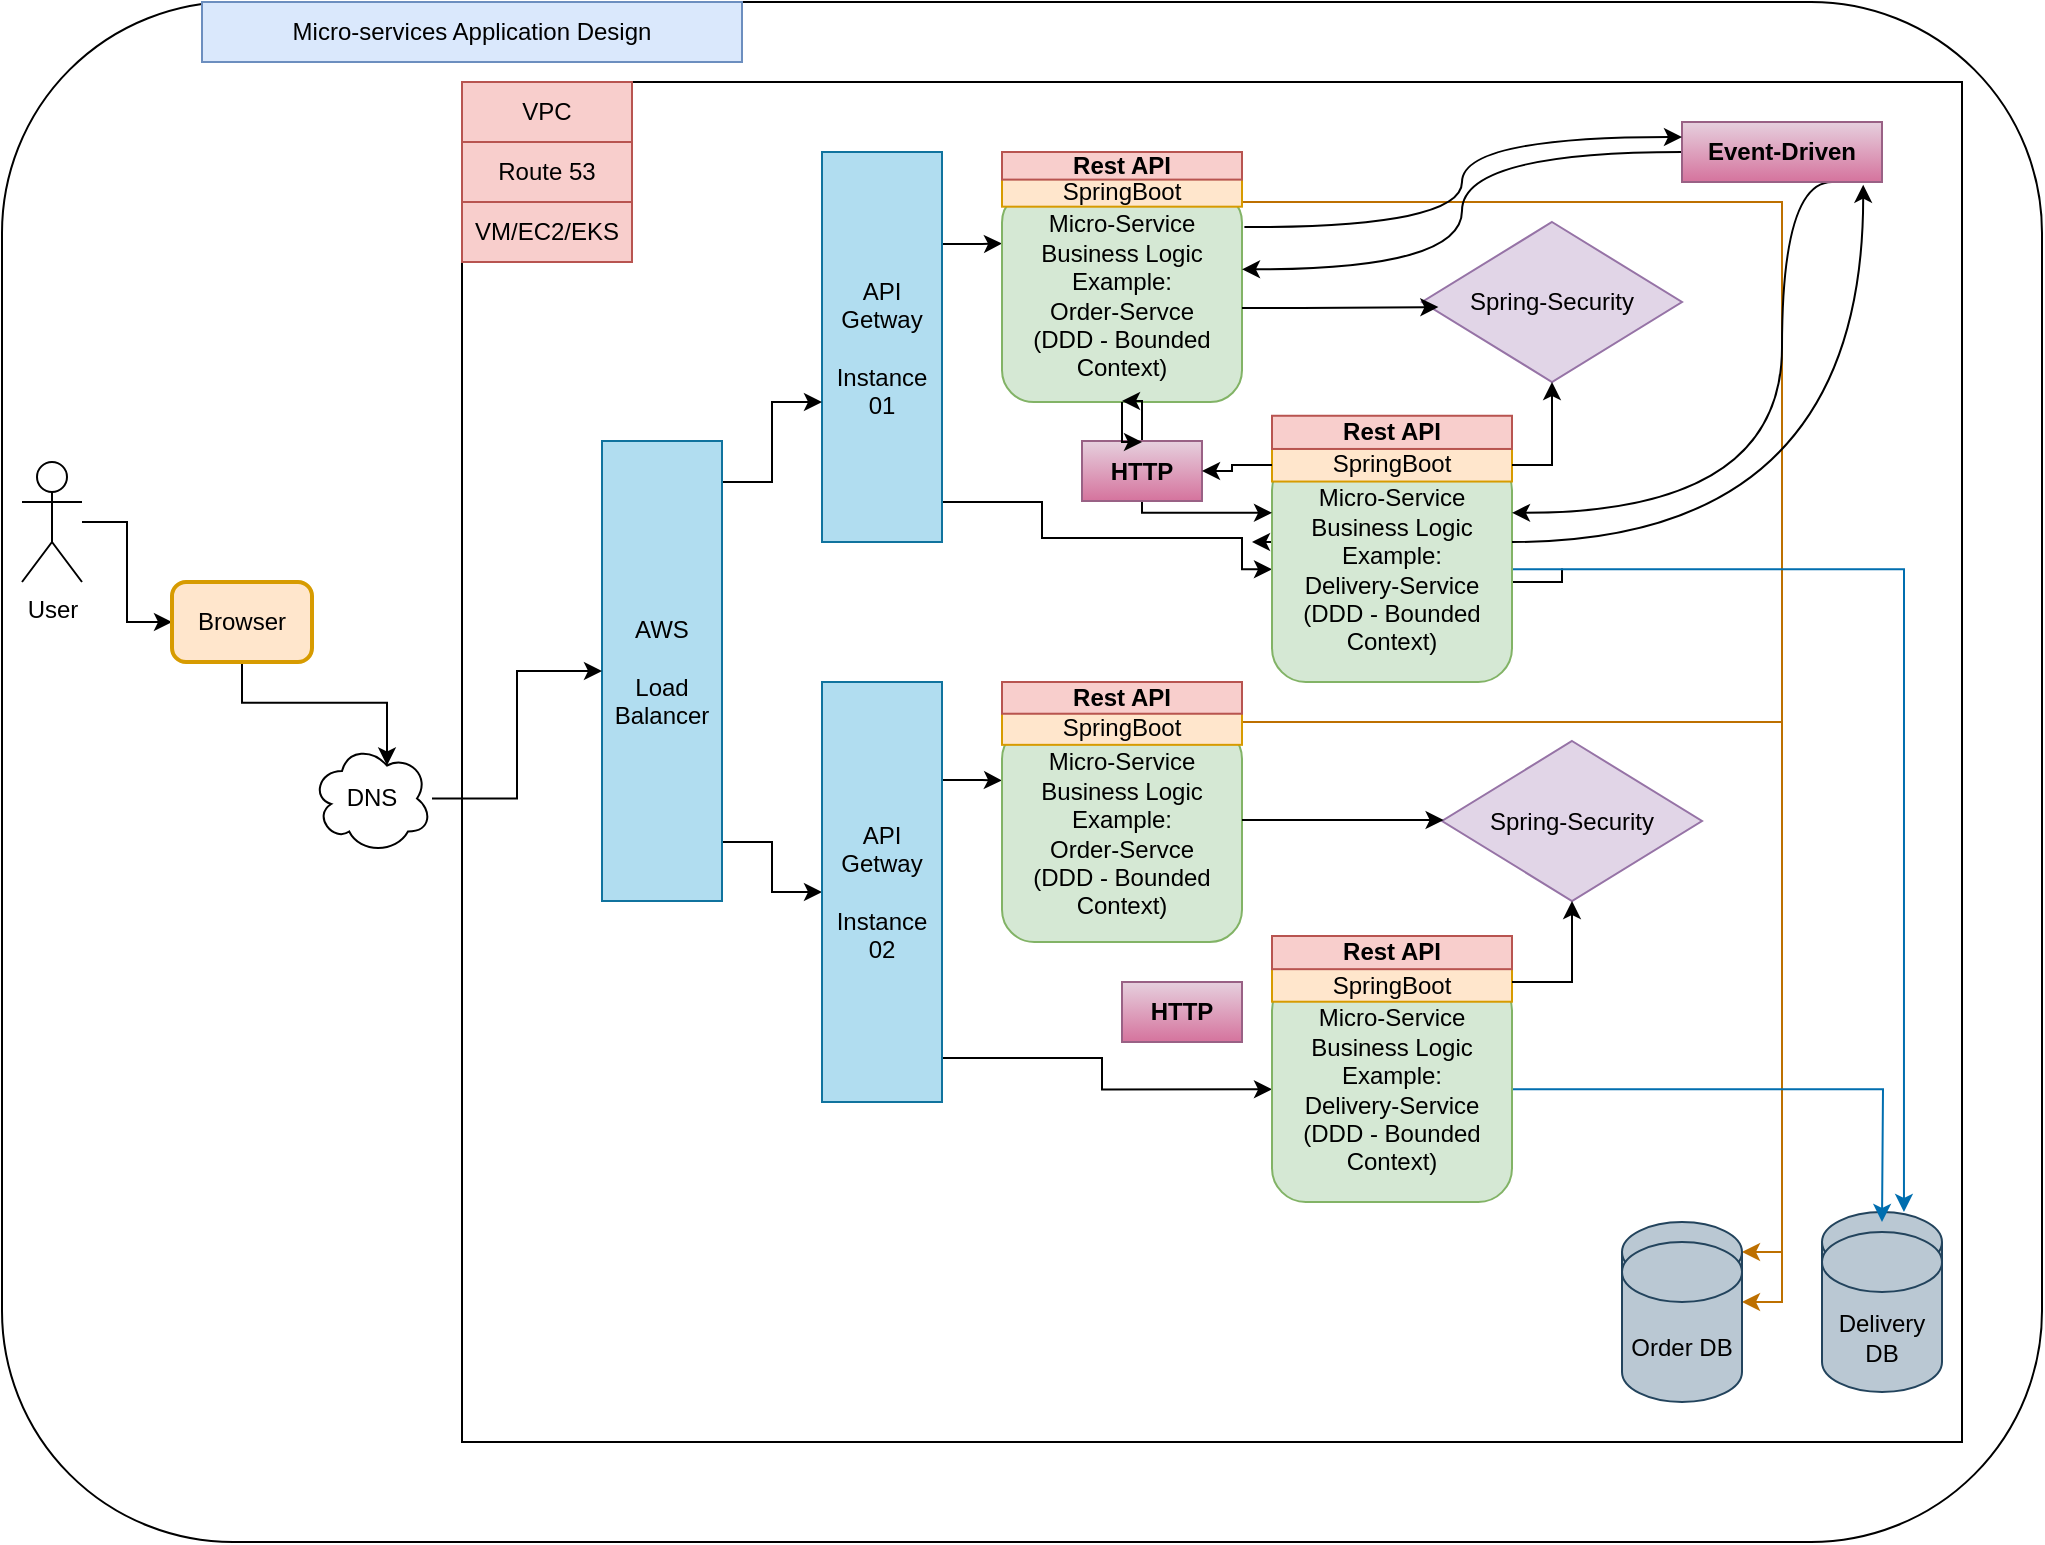<mxfile version="15.4.1" type="github" pages="2">
  <diagram id="8gxPcVhyWFga_-ock5Uq" name="Page-1">
    <mxGraphModel dx="1770" dy="461" grid="1" gridSize="10" guides="1" tooltips="1" connect="1" arrows="1" fold="1" page="1" pageScale="1" pageWidth="850" pageHeight="1100" math="0" shadow="0">
      <root>
        <mxCell id="0" />
        <mxCell id="1" parent="0" />
        <mxCell id="NmGWXquKxc6Ake-2fZ39-26" value="App DB" style="shape=cylinder3;whiteSpace=wrap;html=1;boundedLbl=1;backgroundOutline=1;size=15;fillColor=#bac8d3;strokeColor=#23445d;" vertex="1" parent="1">
          <mxGeometry x="700" y="630" width="60" height="80" as="geometry" />
        </mxCell>
        <mxCell id="V04dWPXA2Igl96lOC7Ne-37" value="" style="rounded=1;whiteSpace=wrap;html=1;" parent="1" vertex="1">
          <mxGeometry x="-210" y="30" width="1020" height="770" as="geometry" />
        </mxCell>
        <mxCell id="V04dWPXA2Igl96lOC7Ne-35" value="" style="rounded=0;whiteSpace=wrap;html=1;" parent="1" vertex="1">
          <mxGeometry x="20" y="70" width="750" height="680" as="geometry" />
        </mxCell>
        <mxCell id="V04dWPXA2Igl96lOC7Ne-36" value="VPC" style="text;html=1;strokeColor=#b85450;fillColor=#f8cecc;align=center;verticalAlign=middle;whiteSpace=wrap;rounded=0;" parent="1" vertex="1">
          <mxGeometry x="20" y="70" width="85" height="30" as="geometry" />
        </mxCell>
        <mxCell id="V04dWPXA2Igl96lOC7Ne-24" style="edgeStyle=orthogonalEdgeStyle;rounded=0;orthogonalLoop=1;jettySize=auto;html=1;entryX=0;entryY=0.5;entryDx=0;entryDy=0;" parent="1" target="V04dWPXA2Igl96lOC7Ne-7" edge="1">
          <mxGeometry relative="1" as="geometry">
            <mxPoint x="500" y="145" as="sourcePoint" />
          </mxGeometry>
        </mxCell>
        <mxCell id="NmGWXquKxc6Ake-2fZ39-38" style="edgeStyle=orthogonalEdgeStyle;rounded=0;orthogonalLoop=1;jettySize=auto;html=1;entryX=0;entryY=0.25;entryDx=0;entryDy=0;" edge="1" parent="1" source="V04dWPXA2Igl96lOC7Ne-5" target="NmGWXquKxc6Ake-2fZ39-48">
          <mxGeometry relative="1" as="geometry">
            <mxPoint x="285" y="145" as="targetPoint" />
            <Array as="points">
              <mxPoint x="280" y="151" />
              <mxPoint x="280" y="151" />
            </Array>
          </mxGeometry>
        </mxCell>
        <mxCell id="NmGWXquKxc6Ake-2fZ39-66" style="edgeStyle=orthogonalEdgeStyle;rounded=0;orthogonalLoop=1;jettySize=auto;html=1;entryX=0;entryY=0.5;entryDx=0;entryDy=0;" edge="1" parent="1" source="V04dWPXA2Igl96lOC7Ne-5" target="NmGWXquKxc6Ake-2fZ39-49">
          <mxGeometry relative="1" as="geometry">
            <Array as="points">
              <mxPoint x="310" y="280" />
              <mxPoint x="310" y="298" />
              <mxPoint x="410" y="298" />
              <mxPoint x="410" y="314" />
            </Array>
          </mxGeometry>
        </mxCell>
        <mxCell id="V04dWPXA2Igl96lOC7Ne-5" value="&lt;div&gt;API&lt;/div&gt;&lt;div&gt;Getway&lt;/div&gt;&lt;div&gt;&lt;br&gt;&lt;/div&gt;&lt;div&gt;Instance&lt;/div&gt;&lt;div&gt;01&lt;br&gt;&lt;/div&gt;" style="rounded=0;whiteSpace=wrap;html=1;fillColor=#b1ddf0;strokeColor=#10739e;" parent="1" vertex="1">
          <mxGeometry x="200" y="105" width="60" height="195" as="geometry" />
        </mxCell>
        <mxCell id="V04dWPXA2Igl96lOC7Ne-9" style="edgeStyle=orthogonalEdgeStyle;rounded=0;orthogonalLoop=1;jettySize=auto;html=1;entryX=0.5;entryY=0;entryDx=0;entryDy=0;" parent="1" source="V04dWPXA2Igl96lOC7Ne-7" edge="1">
          <mxGeometry relative="1" as="geometry">
            <Array as="points">
              <mxPoint x="570" y="80" />
              <mxPoint x="435" y="80" />
            </Array>
            <mxPoint x="435" y="105" as="targetPoint" />
          </mxGeometry>
        </mxCell>
        <mxCell id="NmGWXquKxc6Ake-2fZ39-30" style="edgeStyle=orthogonalEdgeStyle;rounded=0;orthogonalLoop=1;jettySize=auto;html=1;exitX=1;exitY=0;exitDx=0;exitDy=0;fillColor=#f0a30a;strokeColor=#BD7000;" edge="1" parent="1" source="NmGWXquKxc6Ake-2fZ39-48" target="NmGWXquKxc6Ake-2fZ39-7">
          <mxGeometry relative="1" as="geometry">
            <mxPoint x="430" y="130" as="sourcePoint" />
            <Array as="points">
              <mxPoint x="410" y="130" />
              <mxPoint x="680" y="130" />
              <mxPoint x="680" y="680" />
            </Array>
          </mxGeometry>
        </mxCell>
        <mxCell id="V04dWPXA2Igl96lOC7Ne-20" style="edgeStyle=orthogonalEdgeStyle;rounded=0;orthogonalLoop=1;jettySize=auto;html=1;entryX=0;entryY=0.5;entryDx=0;entryDy=0;" parent="1" source="V04dWPXA2Igl96lOC7Ne-14" edge="1">
          <mxGeometry relative="1" as="geometry">
            <mxPoint x="530" y="268.25" as="targetPoint" />
          </mxGeometry>
        </mxCell>
        <mxCell id="hri_NijtR724Ryg1L6hW-4" style="edgeStyle=orthogonalEdgeStyle;rounded=0;orthogonalLoop=1;jettySize=auto;html=1;entryX=0;entryY=0.5;entryDx=0;entryDy=0;" edge="1" parent="1" source="V04dWPXA2Igl96lOC7Ne-15">
          <mxGeometry relative="1" as="geometry">
            <mxPoint x="370" y="268.25" as="targetPoint" />
          </mxGeometry>
        </mxCell>
        <mxCell id="V04dWPXA2Igl96lOC7Ne-17" style="edgeStyle=orthogonalEdgeStyle;rounded=0;orthogonalLoop=1;jettySize=auto;html=1;entryX=0.5;entryY=1;entryDx=0;entryDy=0;" parent="1" target="V04dWPXA2Igl96lOC7Ne-14" edge="1">
          <mxGeometry relative="1" as="geometry">
            <Array as="points">
              <mxPoint x="570" y="320" />
              <mxPoint x="435" y="320" />
            </Array>
            <mxPoint x="415" y="300" as="targetPoint" />
            <mxPoint x="570" y="313.25" as="sourcePoint" />
          </mxGeometry>
        </mxCell>
        <mxCell id="NmGWXquKxc6Ake-2fZ39-32" style="edgeStyle=orthogonalEdgeStyle;rounded=0;orthogonalLoop=1;jettySize=auto;html=1;entryX=0.683;entryY=0;entryDx=0;entryDy=0;entryPerimeter=0;fillColor=#1ba1e2;strokeColor=#006EAF;" edge="1" parent="1" source="NmGWXquKxc6Ake-2fZ39-49" target="NmGWXquKxc6Ake-2fZ39-11">
          <mxGeometry relative="1" as="geometry">
            <mxPoint x="650" y="268.3" as="sourcePoint" />
            <mxPoint x="740" y="630" as="targetPoint" />
          </mxGeometry>
        </mxCell>
        <mxCell id="V04dWPXA2Igl96lOC7Ne-31" style="edgeStyle=orthogonalEdgeStyle;rounded=0;orthogonalLoop=1;jettySize=auto;html=1;entryX=0;entryY=0.5;entryDx=0;entryDy=0;" parent="1" source="V04dWPXA2Igl96lOC7Ne-27" target="V04dWPXA2Igl96lOC7Ne-28" edge="1">
          <mxGeometry relative="1" as="geometry" />
        </mxCell>
        <mxCell id="V04dWPXA2Igl96lOC7Ne-27" value="User" style="shape=umlActor;verticalLabelPosition=bottom;verticalAlign=top;html=1;outlineConnect=0;" parent="1" vertex="1">
          <mxGeometry x="-200" y="260" width="30" height="60" as="geometry" />
        </mxCell>
        <mxCell id="NmGWXquKxc6Ake-2fZ39-2" style="edgeStyle=orthogonalEdgeStyle;rounded=0;orthogonalLoop=1;jettySize=auto;html=1;entryX=0.625;entryY=0.2;entryDx=0;entryDy=0;entryPerimeter=0;" edge="1" parent="1" source="V04dWPXA2Igl96lOC7Ne-28" target="hri_NijtR724Ryg1L6hW-7">
          <mxGeometry relative="1" as="geometry" />
        </mxCell>
        <mxCell id="V04dWPXA2Igl96lOC7Ne-28" value="Browser" style="rounded=1;whiteSpace=wrap;html=1;absoluteArcSize=1;arcSize=14;strokeWidth=2;fillColor=#ffe6cc;strokeColor=#d79b00;" parent="1" vertex="1">
          <mxGeometry x="-125" y="320" width="70" height="40" as="geometry" />
        </mxCell>
        <mxCell id="V04dWPXA2Igl96lOC7Ne-38" value="Micro-services Application Design" style="text;html=1;strokeColor=#6c8ebf;fillColor=#dae8fc;align=center;verticalAlign=middle;whiteSpace=wrap;rounded=0;" parent="1" vertex="1">
          <mxGeometry x="-110" y="30" width="270" height="30" as="geometry" />
        </mxCell>
        <mxCell id="NmGWXquKxc6Ake-2fZ39-12" style="edgeStyle=orthogonalEdgeStyle;rounded=0;orthogonalLoop=1;jettySize=auto;html=1;" edge="1" parent="1" source="hri_NijtR724Ryg1L6hW-5" target="V04dWPXA2Igl96lOC7Ne-5">
          <mxGeometry relative="1" as="geometry">
            <Array as="points">
              <mxPoint x="175" y="270" />
              <mxPoint x="175" y="230" />
            </Array>
          </mxGeometry>
        </mxCell>
        <mxCell id="NmGWXquKxc6Ake-2fZ39-13" style="edgeStyle=orthogonalEdgeStyle;rounded=0;orthogonalLoop=1;jettySize=auto;html=1;entryX=0;entryY=0.5;entryDx=0;entryDy=0;" edge="1" parent="1" source="hri_NijtR724Ryg1L6hW-5" target="NmGWXquKxc6Ake-2fZ39-5">
          <mxGeometry relative="1" as="geometry">
            <Array as="points">
              <mxPoint x="175" y="450" />
              <mxPoint x="175" y="475" />
            </Array>
          </mxGeometry>
        </mxCell>
        <mxCell id="hri_NijtR724Ryg1L6hW-5" value="&lt;div&gt;AWS&lt;/div&gt;&lt;div&gt;&lt;br&gt;&lt;/div&gt;&lt;div&gt;Load&lt;/div&gt;Balancer" style="rounded=0;whiteSpace=wrap;html=1;fillColor=#b1ddf0;strokeColor=#10739e;" vertex="1" parent="1">
          <mxGeometry x="90" y="249.5" width="60" height="230" as="geometry" />
        </mxCell>
        <mxCell id="hri_NijtR724Ryg1L6hW-10" style="edgeStyle=orthogonalEdgeStyle;rounded=0;orthogonalLoop=1;jettySize=auto;html=1;" edge="1" parent="1" source="hri_NijtR724Ryg1L6hW-7" target="hri_NijtR724Ryg1L6hW-5">
          <mxGeometry relative="1" as="geometry" />
        </mxCell>
        <mxCell id="hri_NijtR724Ryg1L6hW-7" value="&lt;div&gt;DNS&lt;/div&gt;" style="ellipse;shape=cloud;whiteSpace=wrap;html=1;fillColor=none;gradientColor=none;" vertex="1" parent="1">
          <mxGeometry x="-55" y="400.75" width="60" height="55" as="geometry" />
        </mxCell>
        <mxCell id="NmGWXquKxc6Ake-2fZ39-67" style="edgeStyle=orthogonalEdgeStyle;rounded=0;orthogonalLoop=1;jettySize=auto;html=1;entryX=0;entryY=0.25;entryDx=0;entryDy=0;" edge="1" parent="1" source="NmGWXquKxc6Ake-2fZ39-5" target="NmGWXquKxc6Ake-2fZ39-6">
          <mxGeometry relative="1" as="geometry">
            <Array as="points">
              <mxPoint x="280" y="419" />
              <mxPoint x="280" y="419" />
            </Array>
          </mxGeometry>
        </mxCell>
        <mxCell id="NmGWXquKxc6Ake-2fZ39-68" style="edgeStyle=orthogonalEdgeStyle;rounded=0;orthogonalLoop=1;jettySize=auto;html=1;entryX=0;entryY=0.5;entryDx=0;entryDy=0;" edge="1" parent="1" source="NmGWXquKxc6Ake-2fZ39-5" target="NmGWXquKxc6Ake-2fZ39-10">
          <mxGeometry relative="1" as="geometry">
            <Array as="points">
              <mxPoint x="340" y="558" />
              <mxPoint x="340" y="574" />
            </Array>
          </mxGeometry>
        </mxCell>
        <mxCell id="NmGWXquKxc6Ake-2fZ39-5" value="&lt;div&gt;API&lt;/div&gt;&lt;div&gt;Getway&lt;/div&gt;&lt;div&gt;&lt;br&gt;&lt;/div&gt;&lt;div&gt;Instance&lt;/div&gt;&lt;div&gt;02&lt;/div&gt;" style="rounded=0;whiteSpace=wrap;html=1;fillColor=#b1ddf0;strokeColor=#10739e;" vertex="1" parent="1">
          <mxGeometry x="200" y="370" width="60" height="210" as="geometry" />
        </mxCell>
        <mxCell id="NmGWXquKxc6Ake-2fZ39-31" style="edgeStyle=orthogonalEdgeStyle;rounded=0;orthogonalLoop=1;jettySize=auto;html=1;entryX=1;entryY=0;entryDx=0;entryDy=15;entryPerimeter=0;fillColor=#f0a30a;strokeColor=#BD7000;" edge="1" parent="1" source="NmGWXquKxc6Ake-2fZ39-6" target="NmGWXquKxc6Ake-2fZ39-7">
          <mxGeometry relative="1" as="geometry">
            <Array as="points">
              <mxPoint x="680" y="390" />
              <mxPoint x="680" y="655" />
            </Array>
          </mxGeometry>
        </mxCell>
        <mxCell id="NmGWXquKxc6Ake-2fZ39-7" value="Order DB" style="shape=cylinder3;whiteSpace=wrap;html=1;boundedLbl=1;backgroundOutline=1;size=15;fillColor=#bac8d3;strokeColor=#23445d;" vertex="1" parent="1">
          <mxGeometry x="600" y="640" width="60" height="80" as="geometry" />
        </mxCell>
        <mxCell id="NmGWXquKxc6Ake-2fZ39-8" value="&lt;div&gt;Spring-Security&lt;/div&gt;" style="rhombus;whiteSpace=wrap;html=1;fillColor=#e1d5e7;strokeColor=#9673a6;" vertex="1" parent="1">
          <mxGeometry x="510" y="399.5" width="130" height="80" as="geometry" />
        </mxCell>
        <mxCell id="NmGWXquKxc6Ake-2fZ39-11" value="App DB" style="shape=cylinder3;whiteSpace=wrap;html=1;boundedLbl=1;backgroundOutline=1;size=15;fillColor=#bac8d3;strokeColor=#23445d;" vertex="1" parent="1">
          <mxGeometry x="700" y="635" width="60" height="80" as="geometry" />
        </mxCell>
        <mxCell id="NmGWXquKxc6Ake-2fZ39-33" style="edgeStyle=orthogonalEdgeStyle;rounded=0;orthogonalLoop=1;jettySize=auto;html=1;fillColor=#1ba1e2;strokeColor=#006EAF;" edge="1" parent="1" source="NmGWXquKxc6Ake-2fZ39-10">
          <mxGeometry relative="1" as="geometry">
            <mxPoint x="730" y="640" as="targetPoint" />
          </mxGeometry>
        </mxCell>
        <mxCell id="NmGWXquKxc6Ake-2fZ39-29" value="Order DB" style="shape=cylinder3;whiteSpace=wrap;html=1;boundedLbl=1;backgroundOutline=1;size=15;fillColor=#bac8d3;strokeColor=#23445d;" vertex="1" parent="1">
          <mxGeometry x="600" y="650" width="60" height="80" as="geometry" />
        </mxCell>
        <mxCell id="NmGWXquKxc6Ake-2fZ39-27" value="Delivery DB" style="shape=cylinder3;whiteSpace=wrap;html=1;boundedLbl=1;backgroundOutline=1;size=15;fillColor=#bac8d3;strokeColor=#23445d;" vertex="1" parent="1">
          <mxGeometry x="700" y="645" width="60" height="80" as="geometry" />
        </mxCell>
        <mxCell id="NmGWXquKxc6Ake-2fZ39-55" value="" style="group" vertex="1" connectable="0" parent="1">
          <mxGeometry x="425" y="236.88" width="120" height="133.12" as="geometry" />
        </mxCell>
        <mxCell id="NmGWXquKxc6Ake-2fZ39-49" value="&lt;div&gt;Micro-Service&lt;/div&gt;&lt;div&gt;Business Logic&lt;/div&gt;&lt;div&gt;Example:&lt;/div&gt;&lt;div&gt;Delivery-Service&lt;/div&gt;&lt;div&gt;(DDD - Bounded Context)&lt;/div&gt;" style="rounded=1;whiteSpace=wrap;html=1;fillColor=#d5e8d4;strokeColor=#82b366;" vertex="1" parent="NmGWXquKxc6Ake-2fZ39-55">
          <mxGeometry y="20.36" width="120" height="112.76" as="geometry" />
        </mxCell>
        <mxCell id="NmGWXquKxc6Ake-2fZ39-50" value="SpringBoot" style="text;html=1;strokeColor=#d79b00;fillColor=#ffe6cc;align=center;verticalAlign=middle;whiteSpace=wrap;rounded=0;" vertex="1" parent="NmGWXquKxc6Ake-2fZ39-55">
          <mxGeometry y="16.288" width="120" height="16.601" as="geometry" />
        </mxCell>
        <mxCell id="NmGWXquKxc6Ake-2fZ39-51" value="&lt;b&gt;Rest API&lt;/b&gt;" style="text;html=1;strokeColor=#b85450;fillColor=#f8cecc;align=center;verticalAlign=middle;whiteSpace=wrap;rounded=0;" vertex="1" parent="NmGWXquKxc6Ake-2fZ39-55">
          <mxGeometry width="120" height="16.601" as="geometry" />
        </mxCell>
        <mxCell id="NmGWXquKxc6Ake-2fZ39-56" value="" style="group" vertex="1" connectable="0" parent="1">
          <mxGeometry x="290" y="105" width="120" height="125" as="geometry" />
        </mxCell>
        <mxCell id="NmGWXquKxc6Ake-2fZ39-48" value="&lt;div&gt;Micro-Service&lt;/div&gt;&lt;div&gt;Business Logic&lt;/div&gt;&lt;div&gt;Example: &lt;br&gt;&lt;/div&gt;&lt;div&gt;Order-Servce&lt;/div&gt;&lt;div&gt;(DDD - Bounded Context)&lt;br&gt;&lt;/div&gt;" style="rounded=1;whiteSpace=wrap;html=1;fillColor=#d5e8d4;strokeColor=#82b366;" vertex="1" parent="NmGWXquKxc6Ake-2fZ39-56">
          <mxGeometry y="19.396" width="120" height="105.604" as="geometry" />
        </mxCell>
        <mxCell id="NmGWXquKxc6Ake-2fZ39-52" value="SpringBoot" style="text;html=1;strokeColor=#d79b00;fillColor=#ffe6cc;align=center;verticalAlign=middle;whiteSpace=wrap;rounded=0;" vertex="1" parent="NmGWXquKxc6Ake-2fZ39-56">
          <mxGeometry y="13.542" width="120" height="13.802" as="geometry" />
        </mxCell>
        <mxCell id="NmGWXquKxc6Ake-2fZ39-54" value="&lt;b&gt;Rest API&lt;/b&gt;" style="text;html=1;strokeColor=#b85450;fillColor=#f8cecc;align=center;verticalAlign=middle;whiteSpace=wrap;rounded=0;" vertex="1" parent="NmGWXquKxc6Ake-2fZ39-56">
          <mxGeometry width="120" height="13.802" as="geometry" />
        </mxCell>
        <mxCell id="NmGWXquKxc6Ake-2fZ39-57" value="" style="group" vertex="1" connectable="0" parent="1">
          <mxGeometry x="290" y="370" width="120" height="130" as="geometry" />
        </mxCell>
        <mxCell id="NmGWXquKxc6Ake-2fZ39-6" value="Micro-Service&lt;div&gt;Business Logic&lt;/div&gt;&lt;div&gt;Example: &lt;br&gt;&lt;/div&gt;&lt;div&gt;Order-Servce&lt;/div&gt;&lt;div&gt;(DDD - Bounded Context)&lt;/div&gt;" style="rounded=1;whiteSpace=wrap;html=1;fillColor=#d5e8d4;strokeColor=#82b366;" vertex="1" parent="NmGWXquKxc6Ake-2fZ39-57">
          <mxGeometry y="22.285" width="120" height="107.715" as="geometry" />
        </mxCell>
        <mxCell id="NmGWXquKxc6Ake-2fZ39-45" value="SpringBoot" style="text;html=1;strokeColor=#d79b00;fillColor=#ffe6cc;align=center;verticalAlign=middle;whiteSpace=wrap;rounded=0;" vertex="1" parent="NmGWXquKxc6Ake-2fZ39-57">
          <mxGeometry y="15.559" width="120" height="15.858" as="geometry" />
        </mxCell>
        <mxCell id="NmGWXquKxc6Ake-2fZ39-46" value="&lt;b&gt;Rest API&lt;/b&gt;" style="text;html=1;strokeColor=#b85450;fillColor=#f8cecc;align=center;verticalAlign=middle;whiteSpace=wrap;rounded=0;" vertex="1" parent="NmGWXquKxc6Ake-2fZ39-57">
          <mxGeometry width="120" height="15.858" as="geometry" />
        </mxCell>
        <mxCell id="NmGWXquKxc6Ake-2fZ39-58" value="" style="group" vertex="1" connectable="0" parent="1">
          <mxGeometry x="425" y="497" width="120" height="133" as="geometry" />
        </mxCell>
        <mxCell id="NmGWXquKxc6Ake-2fZ39-10" value="&lt;div&gt;Micro-Service&lt;/div&gt;&lt;div&gt;Business Logic&lt;/div&gt;&lt;div&gt;Example:&lt;/div&gt;&lt;div&gt;Delivery-Service&lt;/div&gt;&lt;div&gt;(DDD - Bounded Context)&lt;/div&gt;" style="rounded=1;whiteSpace=wrap;html=1;fillColor=#d5e8d4;strokeColor=#82b366;" vertex="1" parent="NmGWXquKxc6Ake-2fZ39-58">
          <mxGeometry y="20.341" width="120" height="112.659" as="geometry" />
        </mxCell>
        <mxCell id="NmGWXquKxc6Ake-2fZ39-42" value="SpringBoot" style="text;html=1;strokeColor=#d79b00;fillColor=#ffe6cc;align=center;verticalAlign=middle;whiteSpace=wrap;rounded=0;" vertex="1" parent="NmGWXquKxc6Ake-2fZ39-58">
          <mxGeometry y="16.273" width="120" height="16.586" as="geometry" />
        </mxCell>
        <mxCell id="NmGWXquKxc6Ake-2fZ39-43" value="&lt;b&gt;Rest API&lt;/b&gt;" style="text;html=1;strokeColor=#b85450;fillColor=#f8cecc;align=center;verticalAlign=middle;whiteSpace=wrap;rounded=0;" vertex="1" parent="NmGWXquKxc6Ake-2fZ39-58">
          <mxGeometry width="120" height="16.586" as="geometry" />
        </mxCell>
        <mxCell id="NmGWXquKxc6Ake-2fZ39-60" value="&lt;div&gt;Spring-Security&lt;/div&gt;" style="rhombus;whiteSpace=wrap;html=1;fillColor=#e1d5e7;strokeColor=#9673a6;" vertex="1" parent="1">
          <mxGeometry x="500" y="140" width="130" height="80" as="geometry" />
        </mxCell>
        <mxCell id="NmGWXquKxc6Ake-2fZ39-61" style="edgeStyle=orthogonalEdgeStyle;rounded=0;orthogonalLoop=1;jettySize=auto;html=1;entryX=0.5;entryY=1;entryDx=0;entryDy=0;exitX=1;exitY=0.5;exitDx=0;exitDy=0;" edge="1" parent="1" source="NmGWXquKxc6Ake-2fZ39-50" target="NmGWXquKxc6Ake-2fZ39-60">
          <mxGeometry relative="1" as="geometry" />
        </mxCell>
        <mxCell id="NmGWXquKxc6Ake-2fZ39-62" style="edgeStyle=orthogonalEdgeStyle;rounded=0;orthogonalLoop=1;jettySize=auto;html=1;entryX=0.063;entryY=0.532;entryDx=0;entryDy=0;entryPerimeter=0;" edge="1" parent="1" source="NmGWXquKxc6Ake-2fZ39-48" target="NmGWXquKxc6Ake-2fZ39-60">
          <mxGeometry relative="1" as="geometry">
            <Array as="points">
              <mxPoint x="440" y="183" />
              <mxPoint x="440" y="183" />
            </Array>
          </mxGeometry>
        </mxCell>
        <mxCell id="NmGWXquKxc6Ake-2fZ39-64" style="edgeStyle=orthogonalEdgeStyle;rounded=0;orthogonalLoop=1;jettySize=auto;html=1;entryX=0.5;entryY=1;entryDx=0;entryDy=0;" edge="1" parent="1" source="NmGWXquKxc6Ake-2fZ39-10" target="NmGWXquKxc6Ake-2fZ39-8">
          <mxGeometry relative="1" as="geometry">
            <Array as="points">
              <mxPoint x="575" y="520" />
            </Array>
          </mxGeometry>
        </mxCell>
        <mxCell id="NmGWXquKxc6Ake-2fZ39-65" style="edgeStyle=orthogonalEdgeStyle;rounded=0;orthogonalLoop=1;jettySize=auto;html=1;" edge="1" parent="1" source="NmGWXquKxc6Ake-2fZ39-6" target="NmGWXquKxc6Ake-2fZ39-8">
          <mxGeometry relative="1" as="geometry">
            <Array as="points">
              <mxPoint x="440" y="439" />
              <mxPoint x="440" y="439" />
            </Array>
          </mxGeometry>
        </mxCell>
        <mxCell id="NmGWXquKxc6Ake-2fZ39-70" value="Route 53" style="text;html=1;strokeColor=#b85450;fillColor=#f8cecc;align=center;verticalAlign=middle;whiteSpace=wrap;rounded=0;" vertex="1" parent="1">
          <mxGeometry x="20" y="100" width="85" height="30" as="geometry" />
        </mxCell>
        <mxCell id="NmGWXquKxc6Ake-2fZ39-71" value="VM/EC2/EKS" style="text;html=1;strokeColor=#b85450;fillColor=#f8cecc;align=center;verticalAlign=middle;whiteSpace=wrap;rounded=0;" vertex="1" parent="1">
          <mxGeometry x="20" y="130" width="85" height="30" as="geometry" />
        </mxCell>
        <mxCell id="NmGWXquKxc6Ake-2fZ39-77" style="edgeStyle=orthogonalEdgeStyle;rounded=0;orthogonalLoop=1;jettySize=auto;html=1;entryX=0;entryY=0.25;entryDx=0;entryDy=0;" edge="1" parent="1" source="NmGWXquKxc6Ake-2fZ39-72" target="NmGWXquKxc6Ake-2fZ39-49">
          <mxGeometry relative="1" as="geometry">
            <Array as="points">
              <mxPoint x="360" y="285" />
            </Array>
          </mxGeometry>
        </mxCell>
        <mxCell id="NmGWXquKxc6Ake-2fZ39-78" style="edgeStyle=orthogonalEdgeStyle;rounded=0;orthogonalLoop=1;jettySize=auto;html=1;" edge="1" parent="1" source="NmGWXquKxc6Ake-2fZ39-72" target="NmGWXquKxc6Ake-2fZ39-48">
          <mxGeometry relative="1" as="geometry" />
        </mxCell>
        <mxCell id="NmGWXquKxc6Ake-2fZ39-72" value="HTTP" style="text;html=1;strokeColor=#996185;fillColor=#e6d0de;align=center;verticalAlign=middle;whiteSpace=wrap;rounded=0;gradientColor=#d5739d;fontStyle=1" vertex="1" parent="1">
          <mxGeometry x="330" y="249.5" width="60" height="30" as="geometry" />
        </mxCell>
        <mxCell id="NmGWXquKxc6Ake-2fZ39-73" value="HTTP" style="text;html=1;strokeColor=#996185;fillColor=#e6d0de;align=center;verticalAlign=middle;whiteSpace=wrap;rounded=0;gradientColor=#d5739d;fontStyle=1" vertex="1" parent="1">
          <mxGeometry x="350" y="520" width="60" height="30" as="geometry" />
        </mxCell>
        <mxCell id="NmGWXquKxc6Ake-2fZ39-75" style="edgeStyle=orthogonalEdgeStyle;rounded=0;orthogonalLoop=1;jettySize=auto;html=1;entryX=0.5;entryY=0;entryDx=0;entryDy=0;" edge="1" parent="1" source="NmGWXquKxc6Ake-2fZ39-48" target="NmGWXquKxc6Ake-2fZ39-72">
          <mxGeometry relative="1" as="geometry" />
        </mxCell>
        <mxCell id="NmGWXquKxc6Ake-2fZ39-76" style="edgeStyle=orthogonalEdgeStyle;rounded=0;orthogonalLoop=1;jettySize=auto;html=1;entryX=1;entryY=0.5;entryDx=0;entryDy=0;" edge="1" parent="1" source="NmGWXquKxc6Ake-2fZ39-50" target="NmGWXquKxc6Ake-2fZ39-72">
          <mxGeometry relative="1" as="geometry" />
        </mxCell>
        <mxCell id="NmGWXquKxc6Ake-2fZ39-82" style="edgeStyle=orthogonalEdgeStyle;curved=1;rounded=0;orthogonalLoop=1;jettySize=auto;html=1;entryX=1;entryY=0.25;entryDx=0;entryDy=0;strokeWidth=1;fillColor=#FF9999;exitX=0.75;exitY=1;exitDx=0;exitDy=0;" edge="1" parent="1" source="NmGWXquKxc6Ake-2fZ39-79" target="NmGWXquKxc6Ake-2fZ39-49">
          <mxGeometry relative="1" as="geometry">
            <mxPoint x="680" y="150" as="sourcePoint" />
            <Array as="points">
              <mxPoint x="680" y="120" />
              <mxPoint x="680" y="285" />
            </Array>
          </mxGeometry>
        </mxCell>
        <mxCell id="NmGWXquKxc6Ake-2fZ39-83" style="edgeStyle=orthogonalEdgeStyle;curved=1;rounded=0;orthogonalLoop=1;jettySize=auto;html=1;entryX=1;entryY=0.372;entryDx=0;entryDy=0;entryPerimeter=0;strokeWidth=1;fillColor=#FF9999;" edge="1" parent="1" source="NmGWXquKxc6Ake-2fZ39-79" target="NmGWXquKxc6Ake-2fZ39-48">
          <mxGeometry relative="1" as="geometry" />
        </mxCell>
        <mxCell id="NmGWXquKxc6Ake-2fZ39-79" value="Event-Driven" style="text;html=1;strokeColor=#996185;fillColor=#e6d0de;align=center;verticalAlign=middle;whiteSpace=wrap;rounded=0;fontStyle=1;gradientColor=#d5739d;" vertex="1" parent="1">
          <mxGeometry x="630" y="90" width="100" height="30" as="geometry" />
        </mxCell>
        <mxCell id="NmGWXquKxc6Ake-2fZ39-80" style="edgeStyle=orthogonalEdgeStyle;rounded=0;orthogonalLoop=1;jettySize=auto;html=1;entryX=0;entryY=0.25;entryDx=0;entryDy=0;strokeWidth=1;fillColor=#FF9999;curved=1;exitX=1.01;exitY=0.172;exitDx=0;exitDy=0;fontStyle=1;exitPerimeter=0;" edge="1" parent="1" source="NmGWXquKxc6Ake-2fZ39-48" target="NmGWXquKxc6Ake-2fZ39-79">
          <mxGeometry relative="1" as="geometry" />
        </mxCell>
        <mxCell id="NmGWXquKxc6Ake-2fZ39-81" style="edgeStyle=orthogonalEdgeStyle;curved=1;rounded=0;orthogonalLoop=1;jettySize=auto;html=1;entryX=0.906;entryY=1.045;entryDx=0;entryDy=0;entryPerimeter=0;strokeWidth=1;fillColor=#FF9999;" edge="1" parent="1" target="NmGWXquKxc6Ake-2fZ39-79">
          <mxGeometry relative="1" as="geometry">
            <mxPoint x="545" y="300" as="sourcePoint" />
            <Array as="points">
              <mxPoint x="545" y="300" />
              <mxPoint x="721" y="300" />
            </Array>
          </mxGeometry>
        </mxCell>
      </root>
    </mxGraphModel>
  </diagram>
  <diagram name="Copy of Page-1" id="jtWCzOFTujM13rQIrdKP">
    <mxGraphModel dx="1632" dy="392" grid="1" gridSize="10" guides="1" tooltips="1" connect="1" arrows="1" fold="1" page="1" pageScale="1" pageWidth="850" pageHeight="1100" math="0" shadow="0">
      <root>
        <mxCell id="95Y9TZv2lEA_FJ6hqlyf-0" />
        <mxCell id="95Y9TZv2lEA_FJ6hqlyf-1" parent="95Y9TZv2lEA_FJ6hqlyf-0" />
        <mxCell id="95Y9TZv2lEA_FJ6hqlyf-2" value="" style="rounded=1;whiteSpace=wrap;html=1;" vertex="1" parent="95Y9TZv2lEA_FJ6hqlyf-1">
          <mxGeometry x="-210" y="30" width="1020" height="370" as="geometry" />
        </mxCell>
        <mxCell id="95Y9TZv2lEA_FJ6hqlyf-3" value="" style="rounded=0;whiteSpace=wrap;html=1;" vertex="1" parent="95Y9TZv2lEA_FJ6hqlyf-1">
          <mxGeometry x="40" y="70" width="730" height="290" as="geometry" />
        </mxCell>
        <mxCell id="95Y9TZv2lEA_FJ6hqlyf-4" value="VM/EC2/EKS" style="text;html=1;strokeColor=#b85450;fillColor=#f8cecc;align=center;verticalAlign=middle;whiteSpace=wrap;rounded=0;" vertex="1" parent="95Y9TZv2lEA_FJ6hqlyf-1">
          <mxGeometry x="40" y="70" width="85" height="30" as="geometry" />
        </mxCell>
        <mxCell id="95Y9TZv2lEA_FJ6hqlyf-5" style="edgeStyle=orthogonalEdgeStyle;rounded=0;orthogonalLoop=1;jettySize=auto;html=1;entryX=0;entryY=0.5;entryDx=0;entryDy=0;" edge="1" parent="95Y9TZv2lEA_FJ6hqlyf-1" source="95Y9TZv2lEA_FJ6hqlyf-6" target="95Y9TZv2lEA_FJ6hqlyf-14">
          <mxGeometry relative="1" as="geometry" />
        </mxCell>
        <mxCell id="95Y9TZv2lEA_FJ6hqlyf-6" value="&lt;div&gt;Spring-Security&lt;/div&gt;" style="rhombus;whiteSpace=wrap;html=1;fillColor=#e1d5e7;strokeColor=#9673a6;" vertex="1" parent="95Y9TZv2lEA_FJ6hqlyf-1">
          <mxGeometry x="370" y="105" width="130" height="80" as="geometry" />
        </mxCell>
        <mxCell id="95Y9TZv2lEA_FJ6hqlyf-7" style="edgeStyle=orthogonalEdgeStyle;rounded=0;orthogonalLoop=1;jettySize=auto;html=1;entryX=0;entryY=0.5;entryDx=0;entryDy=0;" edge="1" parent="95Y9TZv2lEA_FJ6hqlyf-1" source="95Y9TZv2lEA_FJ6hqlyf-8" target="95Y9TZv2lEA_FJ6hqlyf-6">
          <mxGeometry relative="1" as="geometry" />
        </mxCell>
        <mxCell id="95Y9TZv2lEA_FJ6hqlyf-8" value="API" style="whiteSpace=wrap;html=1;aspect=fixed;fillColor=#f9f7ed;strokeColor=#36393d;" vertex="1" parent="95Y9TZv2lEA_FJ6hqlyf-1">
          <mxGeometry x="305" y="127.5" width="35" height="35" as="geometry" />
        </mxCell>
        <mxCell id="95Y9TZv2lEA_FJ6hqlyf-9" style="edgeStyle=orthogonalEdgeStyle;rounded=0;orthogonalLoop=1;jettySize=auto;html=1;entryX=0;entryY=0.5;entryDx=0;entryDy=0;" edge="1" parent="95Y9TZv2lEA_FJ6hqlyf-1" source="95Y9TZv2lEA_FJ6hqlyf-11" target="95Y9TZv2lEA_FJ6hqlyf-8">
          <mxGeometry relative="1" as="geometry">
            <Array as="points">
              <mxPoint x="270" y="145" />
              <mxPoint x="270" y="145" />
            </Array>
          </mxGeometry>
        </mxCell>
        <mxCell id="95Y9TZv2lEA_FJ6hqlyf-10" style="edgeStyle=orthogonalEdgeStyle;rounded=0;orthogonalLoop=1;jettySize=auto;html=1;" edge="1" parent="95Y9TZv2lEA_FJ6hqlyf-1" source="95Y9TZv2lEA_FJ6hqlyf-11" target="95Y9TZv2lEA_FJ6hqlyf-19">
          <mxGeometry relative="1" as="geometry">
            <Array as="points">
              <mxPoint x="280" y="268" />
              <mxPoint x="280" y="268" />
            </Array>
          </mxGeometry>
        </mxCell>
        <mxCell id="95Y9TZv2lEA_FJ6hqlyf-11" value="&lt;div&gt;A&lt;/div&gt;&lt;div&gt;P&lt;/div&gt;&lt;div&gt;I&lt;/div&gt;&lt;div&gt;&lt;br&gt;&lt;/div&gt;&lt;div&gt;G&lt;/div&gt;&lt;div&gt;E&lt;/div&gt;&lt;div&gt;T&lt;/div&gt;&lt;div&gt;W&lt;/div&gt;&lt;div&gt;A&lt;/div&gt;&lt;div&gt;Y&lt;/div&gt;&lt;div&gt;&lt;br&gt;&lt;/div&gt;" style="rounded=0;whiteSpace=wrap;html=1;fillColor=#b1ddf0;strokeColor=#10739e;" vertex="1" parent="95Y9TZv2lEA_FJ6hqlyf-1">
          <mxGeometry x="200" y="105" width="60" height="230" as="geometry" />
        </mxCell>
        <mxCell id="95Y9TZv2lEA_FJ6hqlyf-12" style="edgeStyle=orthogonalEdgeStyle;rounded=0;orthogonalLoop=1;jettySize=auto;html=1;entryX=0.5;entryY=0;entryDx=0;entryDy=0;" edge="1" parent="95Y9TZv2lEA_FJ6hqlyf-1" source="95Y9TZv2lEA_FJ6hqlyf-14" target="95Y9TZv2lEA_FJ6hqlyf-6">
          <mxGeometry relative="1" as="geometry">
            <Array as="points">
              <mxPoint x="570" y="80" />
              <mxPoint x="435" y="80" />
            </Array>
          </mxGeometry>
        </mxCell>
        <mxCell id="95Y9TZv2lEA_FJ6hqlyf-13" style="edgeStyle=orthogonalEdgeStyle;rounded=0;orthogonalLoop=1;jettySize=auto;html=1;entryX=0;entryY=0.5;entryDx=0;entryDy=0;entryPerimeter=0;" edge="1" parent="95Y9TZv2lEA_FJ6hqlyf-1" source="95Y9TZv2lEA_FJ6hqlyf-14" target="95Y9TZv2lEA_FJ6hqlyf-15">
          <mxGeometry relative="1" as="geometry" />
        </mxCell>
        <mxCell id="95Y9TZv2lEA_FJ6hqlyf-14" value="&lt;div&gt;Application Server&lt;/div&gt;&lt;div&gt;or&lt;/div&gt;&lt;div&gt;Business Logic&lt;/div&gt;&lt;div&gt;Example: OrderServce&lt;br&gt;&lt;/div&gt;" style="rounded=1;whiteSpace=wrap;html=1;fillColor=#d5e8d4;strokeColor=#82b366;" vertex="1" parent="95Y9TZv2lEA_FJ6hqlyf-1">
          <mxGeometry x="530" y="100" width="120" height="90" as="geometry" />
        </mxCell>
        <mxCell id="95Y9TZv2lEA_FJ6hqlyf-15" value="App DB" style="shape=cylinder3;whiteSpace=wrap;html=1;boundedLbl=1;backgroundOutline=1;size=15;fillColor=#bac8d3;strokeColor=#23445d;" vertex="1" parent="95Y9TZv2lEA_FJ6hqlyf-1">
          <mxGeometry x="690" y="105" width="60" height="80" as="geometry" />
        </mxCell>
        <mxCell id="95Y9TZv2lEA_FJ6hqlyf-16" style="edgeStyle=orthogonalEdgeStyle;rounded=0;orthogonalLoop=1;jettySize=auto;html=1;entryX=0;entryY=0.5;entryDx=0;entryDy=0;" edge="1" parent="95Y9TZv2lEA_FJ6hqlyf-1" source="95Y9TZv2lEA_FJ6hqlyf-17" target="95Y9TZv2lEA_FJ6hqlyf-22">
          <mxGeometry relative="1" as="geometry" />
        </mxCell>
        <mxCell id="95Y9TZv2lEA_FJ6hqlyf-17" value="&lt;div&gt;Spring-Security&lt;/div&gt;" style="rhombus;whiteSpace=wrap;html=1;fillColor=#e1d5e7;strokeColor=#9673a6;" vertex="1" parent="95Y9TZv2lEA_FJ6hqlyf-1">
          <mxGeometry x="370" y="228.25" width="130" height="80" as="geometry" />
        </mxCell>
        <mxCell id="95Y9TZv2lEA_FJ6hqlyf-18" style="edgeStyle=orthogonalEdgeStyle;rounded=0;orthogonalLoop=1;jettySize=auto;html=1;entryX=0;entryY=0.5;entryDx=0;entryDy=0;" edge="1" parent="95Y9TZv2lEA_FJ6hqlyf-1" source="95Y9TZv2lEA_FJ6hqlyf-19" target="95Y9TZv2lEA_FJ6hqlyf-17">
          <mxGeometry relative="1" as="geometry" />
        </mxCell>
        <mxCell id="95Y9TZv2lEA_FJ6hqlyf-19" value="API" style="whiteSpace=wrap;html=1;aspect=fixed;fillColor=#f9f7ed;strokeColor=#36393d;" vertex="1" parent="95Y9TZv2lEA_FJ6hqlyf-1">
          <mxGeometry x="307.5" y="249.5" width="37.5" height="37.5" as="geometry" />
        </mxCell>
        <mxCell id="95Y9TZv2lEA_FJ6hqlyf-20" style="edgeStyle=orthogonalEdgeStyle;rounded=0;orthogonalLoop=1;jettySize=auto;html=1;entryX=0.5;entryY=1;entryDx=0;entryDy=0;" edge="1" parent="95Y9TZv2lEA_FJ6hqlyf-1" source="95Y9TZv2lEA_FJ6hqlyf-22" target="95Y9TZv2lEA_FJ6hqlyf-17">
          <mxGeometry relative="1" as="geometry">
            <Array as="points">
              <mxPoint x="570" y="320" />
              <mxPoint x="435" y="320" />
            </Array>
            <mxPoint x="415" y="300" as="targetPoint" />
          </mxGeometry>
        </mxCell>
        <mxCell id="95Y9TZv2lEA_FJ6hqlyf-21" style="edgeStyle=orthogonalEdgeStyle;rounded=0;orthogonalLoop=1;jettySize=auto;html=1;entryX=0;entryY=0.5;entryDx=0;entryDy=0;entryPerimeter=0;" edge="1" parent="95Y9TZv2lEA_FJ6hqlyf-1" source="95Y9TZv2lEA_FJ6hqlyf-22" target="95Y9TZv2lEA_FJ6hqlyf-23">
          <mxGeometry relative="1" as="geometry" />
        </mxCell>
        <mxCell id="95Y9TZv2lEA_FJ6hqlyf-22" value="&lt;div&gt;Application Server&lt;/div&gt;&lt;div&gt;or&lt;/div&gt;&lt;div&gt;Business Logic&lt;/div&gt;&lt;div&gt;Example:&lt;/div&gt;&lt;div&gt;DeliveryService&lt;/div&gt;" style="rounded=1;whiteSpace=wrap;html=1;fillColor=#d5e8d4;strokeColor=#82b366;" vertex="1" parent="95Y9TZv2lEA_FJ6hqlyf-1">
          <mxGeometry x="530" y="223.25" width="120" height="90" as="geometry" />
        </mxCell>
        <mxCell id="95Y9TZv2lEA_FJ6hqlyf-23" value="App DB" style="shape=cylinder3;whiteSpace=wrap;html=1;boundedLbl=1;backgroundOutline=1;size=15;fillColor=#bac8d3;strokeColor=#23445d;" vertex="1" parent="95Y9TZv2lEA_FJ6hqlyf-1">
          <mxGeometry x="690" y="228.25" width="60" height="80" as="geometry" />
        </mxCell>
        <mxCell id="95Y9TZv2lEA_FJ6hqlyf-24" style="edgeStyle=orthogonalEdgeStyle;rounded=0;orthogonalLoop=1;jettySize=auto;html=1;entryX=0;entryY=0.5;entryDx=0;entryDy=0;" edge="1" parent="95Y9TZv2lEA_FJ6hqlyf-1" source="95Y9TZv2lEA_FJ6hqlyf-25" target="95Y9TZv2lEA_FJ6hqlyf-27">
          <mxGeometry relative="1" as="geometry" />
        </mxCell>
        <mxCell id="95Y9TZv2lEA_FJ6hqlyf-25" value="User" style="shape=umlActor;verticalLabelPosition=bottom;verticalAlign=top;html=1;outlineConnect=0;" vertex="1" parent="95Y9TZv2lEA_FJ6hqlyf-1">
          <mxGeometry x="-190" y="195" width="30" height="60" as="geometry" />
        </mxCell>
        <mxCell id="95Y9TZv2lEA_FJ6hqlyf-26" style="edgeStyle=orthogonalEdgeStyle;rounded=0;orthogonalLoop=1;jettySize=auto;html=1;entryX=0.16;entryY=0.55;entryDx=0;entryDy=0;entryPerimeter=0;" edge="1" parent="95Y9TZv2lEA_FJ6hqlyf-1" source="95Y9TZv2lEA_FJ6hqlyf-27" target="95Y9TZv2lEA_FJ6hqlyf-50">
          <mxGeometry relative="1" as="geometry" />
        </mxCell>
        <mxCell id="95Y9TZv2lEA_FJ6hqlyf-27" value="Browser" style="rounded=1;whiteSpace=wrap;html=1;absoluteArcSize=1;arcSize=14;strokeWidth=2;fillColor=#ffe6cc;strokeColor=#d79b00;" vertex="1" parent="95Y9TZv2lEA_FJ6hqlyf-1">
          <mxGeometry x="-140" y="205" width="70" height="40" as="geometry" />
        </mxCell>
        <mxCell id="95Y9TZv2lEA_FJ6hqlyf-28" value="Micro-services Application Design" style="text;html=1;strokeColor=#6c8ebf;fillColor=#dae8fc;align=center;verticalAlign=middle;whiteSpace=wrap;rounded=0;" vertex="1" parent="95Y9TZv2lEA_FJ6hqlyf-1">
          <mxGeometry x="-160" y="30" width="270" height="30" as="geometry" />
        </mxCell>
        <mxCell id="95Y9TZv2lEA_FJ6hqlyf-29" value="" style="rounded=1;whiteSpace=wrap;html=1;" vertex="1" parent="95Y9TZv2lEA_FJ6hqlyf-1">
          <mxGeometry y="422" width="820" height="278" as="geometry" />
        </mxCell>
        <mxCell id="95Y9TZv2lEA_FJ6hqlyf-30" value="" style="rounded=0;whiteSpace=wrap;html=1;" vertex="1" parent="95Y9TZv2lEA_FJ6hqlyf-1">
          <mxGeometry x="280" y="480" width="500" height="190" as="geometry" />
        </mxCell>
        <mxCell id="95Y9TZv2lEA_FJ6hqlyf-31" value="VM/EC2/EKS" style="text;html=1;strokeColor=#b85450;fillColor=#f8cecc;align=center;verticalAlign=middle;whiteSpace=wrap;rounded=0;" vertex="1" parent="95Y9TZv2lEA_FJ6hqlyf-1">
          <mxGeometry x="280" y="480" width="85" height="30" as="geometry" />
        </mxCell>
        <mxCell id="95Y9TZv2lEA_FJ6hqlyf-32" style="edgeStyle=orthogonalEdgeStyle;rounded=0;orthogonalLoop=1;jettySize=auto;html=1;entryX=0;entryY=0.5;entryDx=0;entryDy=0;" edge="1" parent="95Y9TZv2lEA_FJ6hqlyf-1" source="95Y9TZv2lEA_FJ6hqlyf-33" target="95Y9TZv2lEA_FJ6hqlyf-40">
          <mxGeometry relative="1" as="geometry" />
        </mxCell>
        <mxCell id="95Y9TZv2lEA_FJ6hqlyf-33" value="&lt;div&gt;Spring-Security&lt;/div&gt;" style="rhombus;whiteSpace=wrap;html=1;fillColor=#e1d5e7;strokeColor=#9673a6;" vertex="1" parent="95Y9TZv2lEA_FJ6hqlyf-1">
          <mxGeometry x="380" y="532" width="130" height="80" as="geometry" />
        </mxCell>
        <mxCell id="95Y9TZv2lEA_FJ6hqlyf-34" style="edgeStyle=orthogonalEdgeStyle;rounded=0;orthogonalLoop=1;jettySize=auto;html=1;entryX=0;entryY=0.5;entryDx=0;entryDy=0;" edge="1" parent="95Y9TZv2lEA_FJ6hqlyf-1" source="95Y9TZv2lEA_FJ6hqlyf-35" target="95Y9TZv2lEA_FJ6hqlyf-33">
          <mxGeometry relative="1" as="geometry" />
        </mxCell>
        <mxCell id="95Y9TZv2lEA_FJ6hqlyf-35" value="API" style="whiteSpace=wrap;html=1;aspect=fixed;fillColor=#f9f7ed;strokeColor=#36393d;" vertex="1" parent="95Y9TZv2lEA_FJ6hqlyf-1">
          <mxGeometry x="310" y="554.5" width="35" height="35" as="geometry" />
        </mxCell>
        <mxCell id="95Y9TZv2lEA_FJ6hqlyf-36" style="edgeStyle=orthogonalEdgeStyle;rounded=0;orthogonalLoop=1;jettySize=auto;html=1;entryX=0;entryY=0.5;entryDx=0;entryDy=0;exitX=1.017;exitY=0.404;exitDx=0;exitDy=0;exitPerimeter=0;" edge="1" parent="95Y9TZv2lEA_FJ6hqlyf-1">
          <mxGeometry relative="1" as="geometry">
            <Array as="points">
              <mxPoint x="270" y="576" />
              <mxPoint x="270" y="573" />
            </Array>
            <mxPoint x="261.02" y="575.92" as="sourcePoint" />
            <mxPoint x="310" y="573" as="targetPoint" />
          </mxGeometry>
        </mxCell>
        <mxCell id="95Y9TZv2lEA_FJ6hqlyf-37" value="&lt;div&gt;A&lt;/div&gt;&lt;div&gt;P&lt;/div&gt;&lt;div&gt;I&lt;/div&gt;&lt;div&gt;&lt;br&gt;&lt;/div&gt;&lt;div&gt;G&lt;/div&gt;&lt;div&gt;E&lt;/div&gt;&lt;div&gt;T&lt;/div&gt;&lt;div&gt;W&lt;/div&gt;&lt;div&gt;A&lt;/div&gt;&lt;div&gt;Y&lt;/div&gt;&lt;div&gt;&lt;br&gt;&lt;/div&gt;" style="rounded=0;whiteSpace=wrap;html=1;fillColor=#b1ddf0;strokeColor=#10739e;" vertex="1" parent="95Y9TZv2lEA_FJ6hqlyf-1">
          <mxGeometry x="200" y="482" width="60" height="188" as="geometry" />
        </mxCell>
        <mxCell id="95Y9TZv2lEA_FJ6hqlyf-38" style="edgeStyle=orthogonalEdgeStyle;rounded=0;orthogonalLoop=1;jettySize=auto;html=1;entryX=0.5;entryY=0;entryDx=0;entryDy=0;" edge="1" parent="95Y9TZv2lEA_FJ6hqlyf-1" source="95Y9TZv2lEA_FJ6hqlyf-40" target="95Y9TZv2lEA_FJ6hqlyf-33">
          <mxGeometry relative="1" as="geometry">
            <Array as="points">
              <mxPoint x="580" y="510" />
              <mxPoint x="445" y="510" />
            </Array>
          </mxGeometry>
        </mxCell>
        <mxCell id="95Y9TZv2lEA_FJ6hqlyf-39" style="edgeStyle=orthogonalEdgeStyle;rounded=0;orthogonalLoop=1;jettySize=auto;html=1;entryX=0;entryY=0.5;entryDx=0;entryDy=0;entryPerimeter=0;" edge="1" parent="95Y9TZv2lEA_FJ6hqlyf-1" source="95Y9TZv2lEA_FJ6hqlyf-40" target="95Y9TZv2lEA_FJ6hqlyf-41">
          <mxGeometry relative="1" as="geometry" />
        </mxCell>
        <mxCell id="95Y9TZv2lEA_FJ6hqlyf-40" value="&lt;div&gt;Application Server&lt;/div&gt;&lt;div&gt;or&lt;/div&gt;&lt;div&gt;Business Logic&lt;/div&gt;&lt;div&gt;Example: OrderServce, DeliveryService&lt;/div&gt;" style="rounded=1;whiteSpace=wrap;html=1;fillColor=#d5e8d4;strokeColor=#82b366;" vertex="1" parent="95Y9TZv2lEA_FJ6hqlyf-1">
          <mxGeometry x="540" y="527" width="120" height="90" as="geometry" />
        </mxCell>
        <mxCell id="95Y9TZv2lEA_FJ6hqlyf-41" value="App DB" style="shape=cylinder3;whiteSpace=wrap;html=1;boundedLbl=1;backgroundOutline=1;size=15;fillColor=#bac8d3;strokeColor=#23445d;" vertex="1" parent="95Y9TZv2lEA_FJ6hqlyf-1">
          <mxGeometry x="700" y="532" width="60" height="80" as="geometry" />
        </mxCell>
        <mxCell id="95Y9TZv2lEA_FJ6hqlyf-42" style="edgeStyle=orthogonalEdgeStyle;rounded=0;orthogonalLoop=1;jettySize=auto;html=1;entryX=0;entryY=0.5;entryDx=0;entryDy=0;" edge="1" parent="95Y9TZv2lEA_FJ6hqlyf-1" source="95Y9TZv2lEA_FJ6hqlyf-43" target="95Y9TZv2lEA_FJ6hqlyf-45">
          <mxGeometry relative="1" as="geometry" />
        </mxCell>
        <mxCell id="95Y9TZv2lEA_FJ6hqlyf-43" value="User" style="shape=umlActor;verticalLabelPosition=bottom;verticalAlign=top;html=1;outlineConnect=0;" vertex="1" parent="95Y9TZv2lEA_FJ6hqlyf-1">
          <mxGeometry x="20" y="546" width="30" height="60" as="geometry" />
        </mxCell>
        <mxCell id="95Y9TZv2lEA_FJ6hqlyf-44" style="edgeStyle=orthogonalEdgeStyle;rounded=0;orthogonalLoop=1;jettySize=auto;html=1;entryX=0;entryY=0.5;entryDx=0;entryDy=0;" edge="1" parent="95Y9TZv2lEA_FJ6hqlyf-1" source="95Y9TZv2lEA_FJ6hqlyf-45" target="95Y9TZv2lEA_FJ6hqlyf-37">
          <mxGeometry relative="1" as="geometry" />
        </mxCell>
        <mxCell id="95Y9TZv2lEA_FJ6hqlyf-45" value="Browser" style="rounded=1;whiteSpace=wrap;html=1;absoluteArcSize=1;arcSize=14;strokeWidth=2;fillColor=#ffe6cc;strokeColor=#d79b00;" vertex="1" parent="95Y9TZv2lEA_FJ6hqlyf-1">
          <mxGeometry x="90" y="556" width="80" height="40" as="geometry" />
        </mxCell>
        <mxCell id="95Y9TZv2lEA_FJ6hqlyf-46" value="Monolithic Application Design" style="text;html=1;strokeColor=#6c8ebf;fillColor=#dae8fc;align=center;verticalAlign=middle;whiteSpace=wrap;rounded=0;" vertex="1" parent="95Y9TZv2lEA_FJ6hqlyf-1">
          <mxGeometry x="50" y="422" width="270" height="30" as="geometry" />
        </mxCell>
        <mxCell id="95Y9TZv2lEA_FJ6hqlyf-47" style="edgeStyle=orthogonalEdgeStyle;rounded=0;orthogonalLoop=1;jettySize=auto;html=1;" edge="1" parent="95Y9TZv2lEA_FJ6hqlyf-1" source="95Y9TZv2lEA_FJ6hqlyf-48" target="95Y9TZv2lEA_FJ6hqlyf-11">
          <mxGeometry relative="1" as="geometry" />
        </mxCell>
        <mxCell id="95Y9TZv2lEA_FJ6hqlyf-48" value="&lt;div&gt;L&lt;/div&gt;&lt;div&gt;O&lt;/div&gt;&lt;div&gt;A&lt;/div&gt;&lt;div&gt;D&lt;/div&gt;&lt;div&gt;&lt;br&gt;&lt;/div&gt;&lt;div&gt;B&lt;/div&gt;&lt;div&gt;A&lt;/div&gt;&lt;div&gt;L&lt;/div&gt;&lt;div&gt;A&lt;/div&gt;&lt;div&gt;N&lt;/div&gt;&lt;div&gt;C&lt;/div&gt;&lt;div&gt;E&lt;/div&gt;&lt;div&gt;R&lt;br&gt;&lt;/div&gt;" style="rounded=0;whiteSpace=wrap;html=1;fillColor=#b1ddf0;strokeColor=#10739e;" vertex="1" parent="95Y9TZv2lEA_FJ6hqlyf-1">
          <mxGeometry x="80" y="127.5" width="60" height="230" as="geometry" />
        </mxCell>
        <mxCell id="95Y9TZv2lEA_FJ6hqlyf-49" style="edgeStyle=orthogonalEdgeStyle;rounded=0;orthogonalLoop=1;jettySize=auto;html=1;" edge="1" parent="95Y9TZv2lEA_FJ6hqlyf-1" source="95Y9TZv2lEA_FJ6hqlyf-50" target="95Y9TZv2lEA_FJ6hqlyf-48">
          <mxGeometry relative="1" as="geometry" />
        </mxCell>
        <mxCell id="95Y9TZv2lEA_FJ6hqlyf-50" value="&lt;div&gt;DNS&lt;/div&gt;" style="ellipse;shape=cloud;whiteSpace=wrap;html=1;fillColor=none;gradientColor=none;" vertex="1" parent="95Y9TZv2lEA_FJ6hqlyf-1">
          <mxGeometry x="-40" y="195" width="60" height="55" as="geometry" />
        </mxCell>
      </root>
    </mxGraphModel>
  </diagram>
</mxfile>
